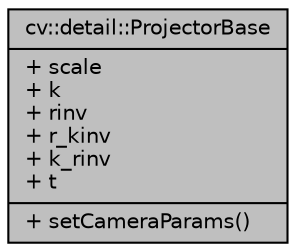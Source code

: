 digraph "cv::detail::ProjectorBase"
{
 // LATEX_PDF_SIZE
  edge [fontname="Helvetica",fontsize="10",labelfontname="Helvetica",labelfontsize="10"];
  node [fontname="Helvetica",fontsize="10",shape=record];
  Node1 [label="{cv::detail::ProjectorBase\n|+ scale\l+ k\l+ rinv\l+ r_kinv\l+ k_rinv\l+ t\l|+ setCameraParams()\l}",height=0.2,width=0.4,color="black", fillcolor="grey75", style="filled", fontcolor="black",tooltip=" "];
}
